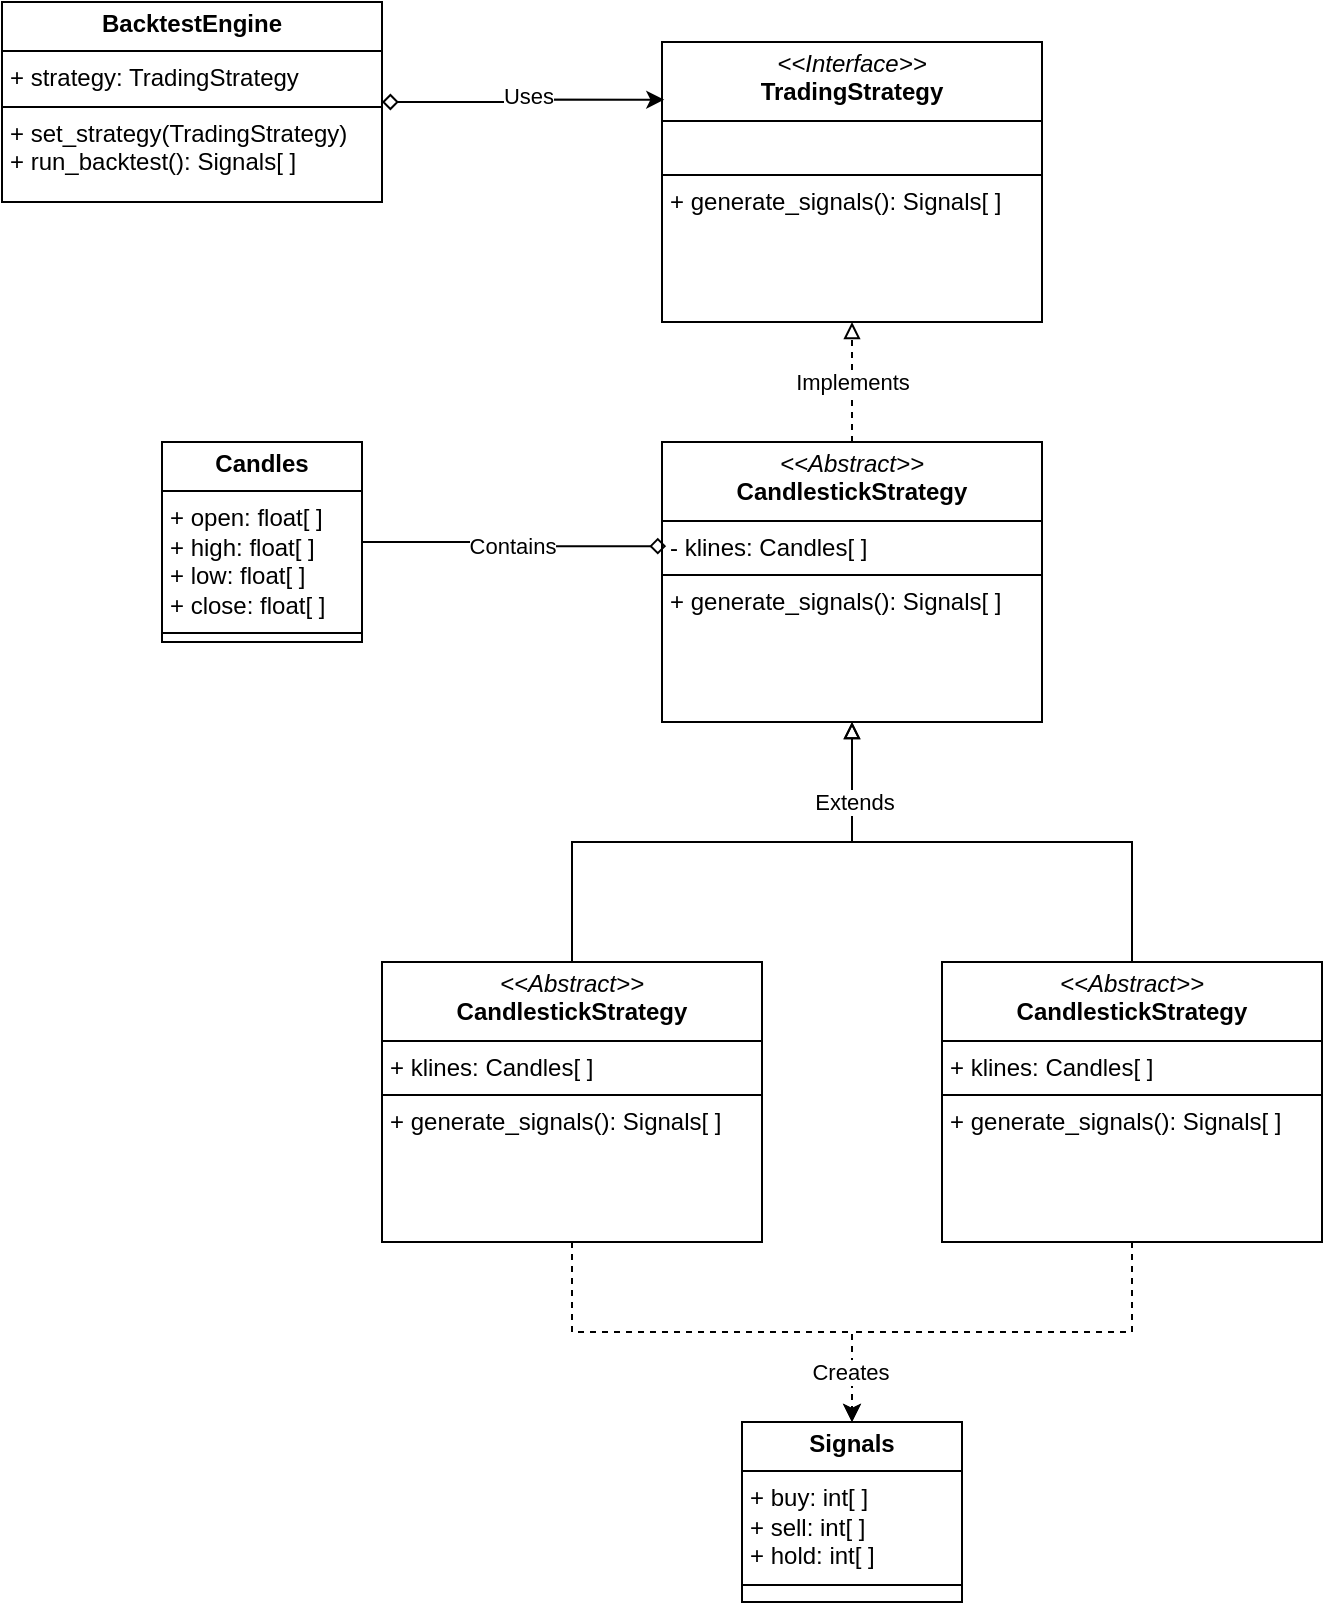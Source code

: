 <mxfile version="26.0.9">
  <diagram name="Page-1" id="9JX2t0Or7LpimqANOA2Z">
    <mxGraphModel dx="2280" dy="1930" grid="1" gridSize="10" guides="1" tooltips="1" connect="1" arrows="1" fold="1" page="1" pageScale="1" pageWidth="850" pageHeight="1100" math="0" shadow="0">
      <root>
        <mxCell id="0" />
        <mxCell id="1" parent="0" />
        <mxCell id="4zPNg0r05DYTZhRYqtiM-1" value="&lt;p style=&quot;margin:0px;margin-top:4px;text-align:center;&quot;&gt;&lt;i&gt;&amp;lt;&amp;lt;Interface&amp;gt;&amp;gt;&lt;/i&gt;&lt;br&gt;&lt;b&gt;TradingStrategy&lt;/b&gt;&lt;/p&gt;&lt;hr size=&quot;1&quot; style=&quot;border-style:solid;&quot;&gt;&lt;p style=&quot;margin:0px;margin-left:4px;&quot;&gt;&lt;br&gt;&lt;/p&gt;&lt;hr size=&quot;1&quot; style=&quot;border-style:solid;&quot;&gt;&lt;p style=&quot;margin:0px;margin-left:4px;&quot;&gt;+ generate_signals():&amp;nbsp;&lt;span style=&quot;background-color: transparent; color: light-dark(rgb(0, 0, 0), rgb(255, 255, 255));&quot;&gt;Signals[ ]&lt;/span&gt;&lt;br&gt;&lt;/p&gt;" style="verticalAlign=top;align=left;overflow=fill;html=1;whiteSpace=wrap;" vertex="1" parent="1">
          <mxGeometry x="240" y="-40" width="190" height="140" as="geometry" />
        </mxCell>
        <mxCell id="4zPNg0r05DYTZhRYqtiM-6" style="edgeStyle=orthogonalEdgeStyle;rounded=0;orthogonalLoop=1;jettySize=auto;html=1;endArrow=block;endFill=0;dashed=1;" edge="1" parent="1" source="4zPNg0r05DYTZhRYqtiM-5" target="4zPNg0r05DYTZhRYqtiM-1">
          <mxGeometry relative="1" as="geometry" />
        </mxCell>
        <mxCell id="4zPNg0r05DYTZhRYqtiM-17" value="Implements" style="edgeLabel;html=1;align=center;verticalAlign=middle;resizable=0;points=[];" vertex="1" connectable="0" parent="4zPNg0r05DYTZhRYqtiM-6">
          <mxGeometry relative="1" as="geometry">
            <mxPoint as="offset" />
          </mxGeometry>
        </mxCell>
        <mxCell id="4zPNg0r05DYTZhRYqtiM-5" value="&lt;p style=&quot;margin:0px;margin-top:4px;text-align:center;&quot;&gt;&lt;i&gt;&amp;lt;&amp;lt;Abstract&amp;gt;&amp;gt;&lt;/i&gt;&lt;br&gt;&lt;b&gt;CandlestickStrategy&lt;/b&gt;&lt;/p&gt;&lt;hr size=&quot;1&quot; style=&quot;border-style:solid;&quot;&gt;&lt;p style=&quot;margin:0px;margin-left:4px;&quot;&gt;- klines: Candles[ ]&lt;br&gt;&lt;/p&gt;&lt;hr size=&quot;1&quot; style=&quot;border-style:solid;&quot;&gt;&lt;p style=&quot;margin:0px;margin-left:4px;&quot;&gt;+ generate_signals(): Signals[ ]&lt;br&gt;&lt;/p&gt;" style="verticalAlign=top;align=left;overflow=fill;html=1;whiteSpace=wrap;" vertex="1" parent="1">
          <mxGeometry x="240" y="160" width="190" height="140" as="geometry" />
        </mxCell>
        <mxCell id="4zPNg0r05DYTZhRYqtiM-11" style="edgeStyle=orthogonalEdgeStyle;rounded=0;orthogonalLoop=1;jettySize=auto;html=1;entryX=0.5;entryY=1;entryDx=0;entryDy=0;endArrow=block;endFill=0;" edge="1" parent="1" source="4zPNg0r05DYTZhRYqtiM-7" target="4zPNg0r05DYTZhRYqtiM-5">
          <mxGeometry relative="1" as="geometry" />
        </mxCell>
        <mxCell id="4zPNg0r05DYTZhRYqtiM-22" style="edgeStyle=orthogonalEdgeStyle;rounded=0;orthogonalLoop=1;jettySize=auto;html=1;dashed=1;" edge="1" parent="1" source="4zPNg0r05DYTZhRYqtiM-7" target="4zPNg0r05DYTZhRYqtiM-21">
          <mxGeometry relative="1" as="geometry" />
        </mxCell>
        <mxCell id="4zPNg0r05DYTZhRYqtiM-7" value="&lt;p style=&quot;margin:0px;margin-top:4px;text-align:center;&quot;&gt;&lt;i&gt;&amp;lt;&amp;lt;Abstract&amp;gt;&amp;gt;&lt;/i&gt;&lt;br&gt;&lt;b&gt;CandlestickStrategy&lt;/b&gt;&lt;/p&gt;&lt;hr size=&quot;1&quot; style=&quot;border-style:solid;&quot;&gt;&lt;p style=&quot;margin:0px;margin-left:4px;&quot;&gt;+ klines: Candles[ ]&lt;br&gt;&lt;/p&gt;&lt;hr size=&quot;1&quot; style=&quot;border-style:solid;&quot;&gt;&lt;p style=&quot;margin:0px;margin-left:4px;&quot;&gt;+ generate_signals(): Signals[ ]&lt;br&gt;&lt;/p&gt;" style="verticalAlign=top;align=left;overflow=fill;html=1;whiteSpace=wrap;" vertex="1" parent="1">
          <mxGeometry x="100" y="420" width="190" height="140" as="geometry" />
        </mxCell>
        <mxCell id="4zPNg0r05DYTZhRYqtiM-12" style="edgeStyle=orthogonalEdgeStyle;rounded=0;orthogonalLoop=1;jettySize=auto;html=1;entryX=0.5;entryY=1;entryDx=0;entryDy=0;exitX=0.5;exitY=0;exitDx=0;exitDy=0;endArrow=block;endFill=0;" edge="1" parent="1" source="4zPNg0r05DYTZhRYqtiM-8" target="4zPNg0r05DYTZhRYqtiM-5">
          <mxGeometry relative="1" as="geometry" />
        </mxCell>
        <mxCell id="4zPNg0r05DYTZhRYqtiM-16" value="Extends" style="edgeLabel;html=1;align=center;verticalAlign=middle;resizable=0;points=[];" vertex="1" connectable="0" parent="4zPNg0r05DYTZhRYqtiM-12">
          <mxGeometry x="0.695" y="-1" relative="1" as="geometry">
            <mxPoint as="offset" />
          </mxGeometry>
        </mxCell>
        <mxCell id="4zPNg0r05DYTZhRYqtiM-23" style="edgeStyle=orthogonalEdgeStyle;rounded=0;orthogonalLoop=1;jettySize=auto;html=1;entryX=0.5;entryY=0;entryDx=0;entryDy=0;dashed=1;" edge="1" parent="1" source="4zPNg0r05DYTZhRYqtiM-8" target="4zPNg0r05DYTZhRYqtiM-21">
          <mxGeometry relative="1" as="geometry" />
        </mxCell>
        <mxCell id="4zPNg0r05DYTZhRYqtiM-24" value="Creates" style="edgeLabel;html=1;align=center;verticalAlign=middle;resizable=0;points=[];" vertex="1" connectable="0" parent="4zPNg0r05DYTZhRYqtiM-23">
          <mxGeometry x="0.778" y="-1" relative="1" as="geometry">
            <mxPoint as="offset" />
          </mxGeometry>
        </mxCell>
        <mxCell id="4zPNg0r05DYTZhRYqtiM-8" value="&lt;p style=&quot;margin:0px;margin-top:4px;text-align:center;&quot;&gt;&lt;i&gt;&amp;lt;&amp;lt;Abstract&amp;gt;&amp;gt;&lt;/i&gt;&lt;br&gt;&lt;b&gt;CandlestickStrategy&lt;/b&gt;&lt;/p&gt;&lt;hr size=&quot;1&quot; style=&quot;border-style:solid;&quot;&gt;&lt;p style=&quot;margin:0px;margin-left:4px;&quot;&gt;+ klines: Candles[ ]&lt;br&gt;&lt;/p&gt;&lt;hr size=&quot;1&quot; style=&quot;border-style:solid;&quot;&gt;&lt;p style=&quot;margin:0px;margin-left:4px;&quot;&gt;+ generate_signals(): Signals[ ]&lt;br&gt;&lt;/p&gt;" style="verticalAlign=top;align=left;overflow=fill;html=1;whiteSpace=wrap;" vertex="1" parent="1">
          <mxGeometry x="380" y="420" width="190" height="140" as="geometry" />
        </mxCell>
        <mxCell id="4zPNg0r05DYTZhRYqtiM-14" style="edgeStyle=orthogonalEdgeStyle;rounded=0;orthogonalLoop=1;jettySize=auto;html=1;startArrow=diamond;startFill=0;exitX=1;exitY=0.5;exitDx=0;exitDy=0;entryX=0.006;entryY=0.206;entryDx=0;entryDy=0;entryPerimeter=0;" edge="1" parent="1" source="4zPNg0r05DYTZhRYqtiM-13" target="4zPNg0r05DYTZhRYqtiM-1">
          <mxGeometry relative="1" as="geometry" />
        </mxCell>
        <mxCell id="4zPNg0r05DYTZhRYqtiM-25" value="Uses" style="edgeLabel;html=1;align=center;verticalAlign=middle;resizable=0;points=[];" vertex="1" connectable="0" parent="4zPNg0r05DYTZhRYqtiM-14">
          <mxGeometry x="0.031" y="2" relative="1" as="geometry">
            <mxPoint as="offset" />
          </mxGeometry>
        </mxCell>
        <mxCell id="4zPNg0r05DYTZhRYqtiM-13" value="&lt;p style=&quot;margin:0px;margin-top:4px;text-align:center;&quot;&gt;&lt;b&gt;BacktestEngine&lt;/b&gt;&lt;/p&gt;&lt;hr size=&quot;1&quot; style=&quot;border-style:solid;&quot;&gt;&lt;p style=&quot;margin:0px;margin-left:4px;&quot;&gt;+ strategy: TradingStrategy&lt;/p&gt;&lt;hr size=&quot;1&quot; style=&quot;border-style:solid;&quot;&gt;&lt;p style=&quot;margin:0px;margin-left:4px;&quot;&gt;+ set_strategy(TradingStrategy)&lt;br&gt;&lt;/p&gt;&lt;p style=&quot;margin:0px;margin-left:4px;&quot;&gt;+ run_backtest(): Signals[ ]&lt;/p&gt;" style="verticalAlign=top;align=left;overflow=fill;html=1;whiteSpace=wrap;" vertex="1" parent="1">
          <mxGeometry x="-90" y="-60" width="190" height="100" as="geometry" />
        </mxCell>
        <mxCell id="4zPNg0r05DYTZhRYqtiM-18" value="&lt;p style=&quot;margin:0px;margin-top:4px;text-align:center;&quot;&gt;&lt;b&gt;Candles&lt;/b&gt;&lt;/p&gt;&lt;hr size=&quot;1&quot; style=&quot;border-style:solid;&quot;&gt;&lt;p style=&quot;margin:0px;margin-left:4px;&quot;&gt;+ open: float[ ]&lt;/p&gt;&lt;p style=&quot;margin:0px;margin-left:4px;&quot;&gt;+ high:&amp;nbsp;&lt;span style=&quot;background-color: transparent; color: light-dark(rgb(0, 0, 0), rgb(255, 255, 255));&quot;&gt;float[ ]&lt;/span&gt;&lt;/p&gt;&lt;p style=&quot;margin:0px;margin-left:4px;&quot;&gt;+ low: float[ ]&lt;br&gt;+ close:&amp;nbsp;&lt;span style=&quot;background-color: transparent; color: light-dark(rgb(0, 0, 0), rgb(255, 255, 255));&quot;&gt;float[ ]&lt;/span&gt;&lt;/p&gt;&lt;hr size=&quot;1&quot; style=&quot;border-style:solid;&quot;&gt;&lt;p style=&quot;margin:0px;margin-left:4px;&quot;&gt;&lt;br&gt;&lt;/p&gt;" style="verticalAlign=top;align=left;overflow=fill;html=1;whiteSpace=wrap;" vertex="1" parent="1">
          <mxGeometry x="-10" y="160" width="100" height="100" as="geometry" />
        </mxCell>
        <mxCell id="4zPNg0r05DYTZhRYqtiM-19" style="edgeStyle=orthogonalEdgeStyle;rounded=0;orthogonalLoop=1;jettySize=auto;html=1;entryX=0.011;entryY=0.372;entryDx=0;entryDy=0;entryPerimeter=0;endArrow=diamond;endFill=0;" edge="1" parent="1" source="4zPNg0r05DYTZhRYqtiM-18" target="4zPNg0r05DYTZhRYqtiM-5">
          <mxGeometry relative="1" as="geometry" />
        </mxCell>
        <mxCell id="4zPNg0r05DYTZhRYqtiM-20" value="Contains" style="edgeLabel;html=1;align=center;verticalAlign=middle;resizable=0;points=[];" vertex="1" connectable="0" parent="4zPNg0r05DYTZhRYqtiM-19">
          <mxGeometry x="-0.035" y="-2" relative="1" as="geometry">
            <mxPoint as="offset" />
          </mxGeometry>
        </mxCell>
        <mxCell id="4zPNg0r05DYTZhRYqtiM-21" value="&lt;p style=&quot;margin:0px;margin-top:4px;text-align:center;&quot;&gt;&lt;b&gt;Signals&lt;/b&gt;&lt;/p&gt;&lt;hr size=&quot;1&quot; style=&quot;border-style:solid;&quot;&gt;&lt;p style=&quot;margin:0px;margin-left:4px;&quot;&gt;+ buy: int[ ]&lt;/p&gt;&lt;p style=&quot;margin:0px;margin-left:4px;&quot;&gt;+ sell:&amp;nbsp;&lt;span style=&quot;background-color: transparent; color: light-dark(rgb(0, 0, 0), rgb(255, 255, 255));&quot;&gt;int[ ]&lt;/span&gt;&lt;/p&gt;&lt;p style=&quot;margin:0px;margin-left:4px;&quot;&gt;+ hold: int[ ]&lt;br&gt;&lt;/p&gt;&lt;hr size=&quot;1&quot; style=&quot;border-style:solid;&quot;&gt;&lt;p style=&quot;margin:0px;margin-left:4px;&quot;&gt;&lt;br&gt;&lt;/p&gt;" style="verticalAlign=top;align=left;overflow=fill;html=1;whiteSpace=wrap;" vertex="1" parent="1">
          <mxGeometry x="280" y="650" width="110" height="90" as="geometry" />
        </mxCell>
      </root>
    </mxGraphModel>
  </diagram>
</mxfile>
